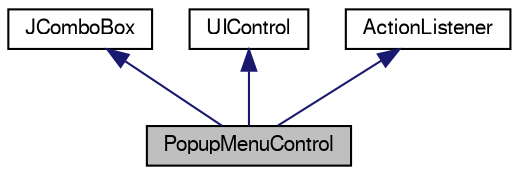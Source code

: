 digraph G
{
  edge [fontname="FreeSans",fontsize="10",labelfontname="FreeSans",labelfontsize="10"];
  node [fontname="FreeSans",fontsize="10",shape=record];
  Node1 [label="PopupMenuControl",height=0.2,width=0.4,color="black", fillcolor="grey75", style="filled" fontcolor="black"];
  Node2 -> Node1 [dir="back",color="midnightblue",fontsize="10",style="solid",fontname="FreeSans"];
  Node2 [label="JComboBox",height=0.2,width=0.4,color="black", fillcolor="white", style="filled",URL="$class_j_combo_box.html"];
  Node3 -> Node1 [dir="back",color="midnightblue",fontsize="10",style="solid",fontname="FreeSans"];
  Node3 [label="UIControl",height=0.2,width=0.4,color="black", fillcolor="white", style="filled",URL="$interfaceorg_1_1octave_1_1graphics_1_1_u_i_control.html"];
  Node4 -> Node1 [dir="back",color="midnightblue",fontsize="10",style="solid",fontname="FreeSans"];
  Node4 [label="ActionListener",height=0.2,width=0.4,color="black", fillcolor="white", style="filled",URL="$class_action_listener.html"];
}
